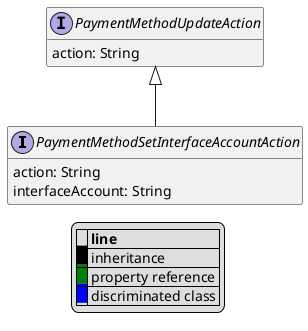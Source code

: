 @startuml

hide empty fields
hide empty methods
legend
|= |= line |
|<back:black>   </back>| inheritance |
|<back:green>   </back>| property reference |
|<back:blue>   </back>| discriminated class |
endlegend
interface PaymentMethodSetInterfaceAccountAction [[PaymentMethodSetInterfaceAccountAction.svg]] extends PaymentMethodUpdateAction {
    action: String
    interfaceAccount: String
}
interface PaymentMethodUpdateAction [[PaymentMethodUpdateAction.svg]]  {
    action: String
}





@enduml
